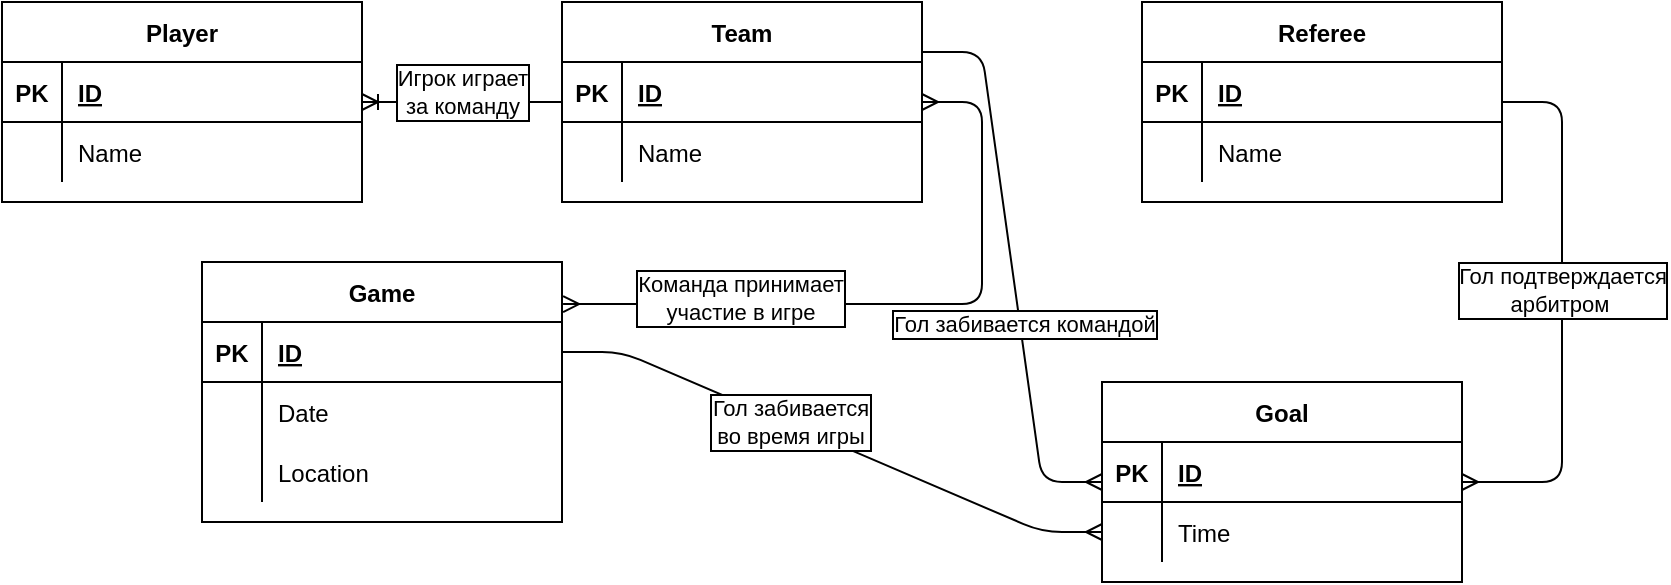 <mxfile version="15.1.3" type="device"><diagram id="H1VU5xHXe7nzba0kbkKS" name="Page-1"><mxGraphModel dx="1851" dy="592" grid="1" gridSize="10" guides="1" tooltips="1" connect="1" arrows="1" fold="1" page="1" pageScale="1" pageWidth="827" pageHeight="1169" math="0" shadow="0"><root><mxCell id="0"/><mxCell id="1" parent="0"/><mxCell id="sy-F6c907BeVRbpAcrhB-1" value="Player" style="shape=table;startSize=30;container=1;collapsible=1;childLayout=tableLayout;fixedRows=1;rowLines=0;fontStyle=1;align=center;resizeLast=1;" parent="1" vertex="1"><mxGeometry x="-20" y="60" width="180" height="100" as="geometry"/></mxCell><mxCell id="sy-F6c907BeVRbpAcrhB-2" value="" style="shape=partialRectangle;collapsible=0;dropTarget=0;pointerEvents=0;fillColor=none;top=0;left=0;bottom=1;right=0;points=[[0,0.5],[1,0.5]];portConstraint=eastwest;" parent="sy-F6c907BeVRbpAcrhB-1" vertex="1"><mxGeometry y="30" width="180" height="30" as="geometry"/></mxCell><mxCell id="sy-F6c907BeVRbpAcrhB-3" value="PK" style="shape=partialRectangle;connectable=0;fillColor=none;top=0;left=0;bottom=0;right=0;fontStyle=1;overflow=hidden;" parent="sy-F6c907BeVRbpAcrhB-2" vertex="1"><mxGeometry width="30" height="30" as="geometry"/></mxCell><mxCell id="sy-F6c907BeVRbpAcrhB-4" value="ID" style="shape=partialRectangle;connectable=0;fillColor=none;top=0;left=0;bottom=0;right=0;align=left;spacingLeft=6;fontStyle=5;overflow=hidden;" parent="sy-F6c907BeVRbpAcrhB-2" vertex="1"><mxGeometry x="30" width="150" height="30" as="geometry"/></mxCell><mxCell id="sy-F6c907BeVRbpAcrhB-5" value="" style="shape=partialRectangle;collapsible=0;dropTarget=0;pointerEvents=0;fillColor=none;top=0;left=0;bottom=0;right=0;points=[[0,0.5],[1,0.5]];portConstraint=eastwest;" parent="sy-F6c907BeVRbpAcrhB-1" vertex="1"><mxGeometry y="60" width="180" height="30" as="geometry"/></mxCell><mxCell id="sy-F6c907BeVRbpAcrhB-6" value="" style="shape=partialRectangle;connectable=0;fillColor=none;top=0;left=0;bottom=0;right=0;editable=1;overflow=hidden;" parent="sy-F6c907BeVRbpAcrhB-5" vertex="1"><mxGeometry width="30" height="30" as="geometry"/></mxCell><mxCell id="sy-F6c907BeVRbpAcrhB-7" value="Name" style="shape=partialRectangle;connectable=0;fillColor=none;top=0;left=0;bottom=0;right=0;align=left;spacingLeft=6;overflow=hidden;" parent="sy-F6c907BeVRbpAcrhB-5" vertex="1"><mxGeometry x="30" width="150" height="30" as="geometry"/></mxCell><mxCell id="sy-F6c907BeVRbpAcrhB-14" value="Team" style="shape=table;startSize=30;container=1;collapsible=1;childLayout=tableLayout;fixedRows=1;rowLines=0;fontStyle=1;align=center;resizeLast=1;" parent="1" vertex="1"><mxGeometry x="260" y="60" width="180" height="100" as="geometry"/></mxCell><mxCell id="sy-F6c907BeVRbpAcrhB-15" value="" style="shape=partialRectangle;collapsible=0;dropTarget=0;pointerEvents=0;fillColor=none;top=0;left=0;bottom=1;right=0;points=[[0,0.5],[1,0.5]];portConstraint=eastwest;" parent="sy-F6c907BeVRbpAcrhB-14" vertex="1"><mxGeometry y="30" width="180" height="30" as="geometry"/></mxCell><mxCell id="sy-F6c907BeVRbpAcrhB-16" value="PK" style="shape=partialRectangle;connectable=0;fillColor=none;top=0;left=0;bottom=0;right=0;fontStyle=1;overflow=hidden;" parent="sy-F6c907BeVRbpAcrhB-15" vertex="1"><mxGeometry width="30" height="30" as="geometry"/></mxCell><mxCell id="sy-F6c907BeVRbpAcrhB-17" value="ID" style="shape=partialRectangle;connectable=0;fillColor=none;top=0;left=0;bottom=0;right=0;align=left;spacingLeft=6;fontStyle=5;overflow=hidden;" parent="sy-F6c907BeVRbpAcrhB-15" vertex="1"><mxGeometry x="30" width="150" height="30" as="geometry"/></mxCell><mxCell id="sy-F6c907BeVRbpAcrhB-18" value="" style="shape=partialRectangle;collapsible=0;dropTarget=0;pointerEvents=0;fillColor=none;top=0;left=0;bottom=0;right=0;points=[[0,0.5],[1,0.5]];portConstraint=eastwest;" parent="sy-F6c907BeVRbpAcrhB-14" vertex="1"><mxGeometry y="60" width="180" height="30" as="geometry"/></mxCell><mxCell id="sy-F6c907BeVRbpAcrhB-19" value="" style="shape=partialRectangle;connectable=0;fillColor=none;top=0;left=0;bottom=0;right=0;editable=1;overflow=hidden;" parent="sy-F6c907BeVRbpAcrhB-18" vertex="1"><mxGeometry width="30" height="30" as="geometry"/></mxCell><mxCell id="sy-F6c907BeVRbpAcrhB-20" value="Name" style="shape=partialRectangle;connectable=0;fillColor=none;top=0;left=0;bottom=0;right=0;align=left;spacingLeft=6;overflow=hidden;" parent="sy-F6c907BeVRbpAcrhB-18" vertex="1"><mxGeometry x="30" width="150" height="30" as="geometry"/></mxCell><mxCell id="sy-F6c907BeVRbpAcrhB-28" value="Game" style="shape=table;startSize=30;container=1;collapsible=1;childLayout=tableLayout;fixedRows=1;rowLines=0;fontStyle=1;align=center;resizeLast=1;" parent="1" vertex="1"><mxGeometry x="80" y="190" width="180" height="130" as="geometry"/></mxCell><mxCell id="sy-F6c907BeVRbpAcrhB-29" value="" style="shape=partialRectangle;collapsible=0;dropTarget=0;pointerEvents=0;fillColor=none;top=0;left=0;bottom=1;right=0;points=[[0,0.5],[1,0.5]];portConstraint=eastwest;" parent="sy-F6c907BeVRbpAcrhB-28" vertex="1"><mxGeometry y="30" width="180" height="30" as="geometry"/></mxCell><mxCell id="sy-F6c907BeVRbpAcrhB-30" value="PK" style="shape=partialRectangle;connectable=0;fillColor=none;top=0;left=0;bottom=0;right=0;fontStyle=1;overflow=hidden;" parent="sy-F6c907BeVRbpAcrhB-29" vertex="1"><mxGeometry width="30" height="30" as="geometry"/></mxCell><mxCell id="sy-F6c907BeVRbpAcrhB-31" value="ID" style="shape=partialRectangle;connectable=0;fillColor=none;top=0;left=0;bottom=0;right=0;align=left;spacingLeft=6;fontStyle=5;overflow=hidden;" parent="sy-F6c907BeVRbpAcrhB-29" vertex="1"><mxGeometry x="30" width="150" height="30" as="geometry"/></mxCell><mxCell id="sy-F6c907BeVRbpAcrhB-32" value="" style="shape=partialRectangle;collapsible=0;dropTarget=0;pointerEvents=0;fillColor=none;top=0;left=0;bottom=0;right=0;points=[[0,0.5],[1,0.5]];portConstraint=eastwest;" parent="sy-F6c907BeVRbpAcrhB-28" vertex="1"><mxGeometry y="60" width="180" height="30" as="geometry"/></mxCell><mxCell id="sy-F6c907BeVRbpAcrhB-33" value="" style="shape=partialRectangle;connectable=0;fillColor=none;top=0;left=0;bottom=0;right=0;editable=1;overflow=hidden;" parent="sy-F6c907BeVRbpAcrhB-32" vertex="1"><mxGeometry width="30" height="30" as="geometry"/></mxCell><mxCell id="sy-F6c907BeVRbpAcrhB-34" value="Date" style="shape=partialRectangle;connectable=0;fillColor=none;top=0;left=0;bottom=0;right=0;align=left;spacingLeft=6;overflow=hidden;" parent="sy-F6c907BeVRbpAcrhB-32" vertex="1"><mxGeometry x="30" width="150" height="30" as="geometry"/></mxCell><mxCell id="0SU1Iape_lO9cFtuIh7t-1" value="" style="shape=partialRectangle;collapsible=0;dropTarget=0;pointerEvents=0;fillColor=none;top=0;left=0;bottom=0;right=0;points=[[0,0.5],[1,0.5]];portConstraint=eastwest;" vertex="1" parent="sy-F6c907BeVRbpAcrhB-28"><mxGeometry y="90" width="180" height="30" as="geometry"/></mxCell><mxCell id="0SU1Iape_lO9cFtuIh7t-2" value="" style="shape=partialRectangle;connectable=0;fillColor=none;top=0;left=0;bottom=0;right=0;editable=1;overflow=hidden;" vertex="1" parent="0SU1Iape_lO9cFtuIh7t-1"><mxGeometry width="30" height="30" as="geometry"/></mxCell><mxCell id="0SU1Iape_lO9cFtuIh7t-3" value="Location" style="shape=partialRectangle;connectable=0;fillColor=none;top=0;left=0;bottom=0;right=0;align=left;spacingLeft=6;overflow=hidden;" vertex="1" parent="0SU1Iape_lO9cFtuIh7t-1"><mxGeometry x="30" width="150" height="30" as="geometry"/></mxCell><mxCell id="sy-F6c907BeVRbpAcrhB-41" value="" style="edgeStyle=entityRelationEdgeStyle;fontSize=12;html=1;endArrow=ERmany;startArrow=ERmany;exitX=1.003;exitY=0.162;exitDx=0;exitDy=0;exitPerimeter=0;" parent="1" source="sy-F6c907BeVRbpAcrhB-28" target="sy-F6c907BeVRbpAcrhB-14" edge="1"><mxGeometry width="100" height="100" relative="1" as="geometry"><mxPoint x="270" y="350" as="sourcePoint"/><mxPoint x="370" y="250" as="targetPoint"/></mxGeometry></mxCell><mxCell id="sy-F6c907BeVRbpAcrhB-80" value="Команда принимает&lt;br&gt;участие в игре" style="edgeLabel;html=1;align=center;verticalAlign=middle;resizable=0;points=[];labelBorderColor=#000000;" parent="sy-F6c907BeVRbpAcrhB-41" vertex="1" connectable="0"><mxGeometry x="-0.484" y="3" relative="1" as="geometry"><mxPoint as="offset"/></mxGeometry></mxCell><mxCell id="sy-F6c907BeVRbpAcrhB-43" value="" style="edgeStyle=entityRelationEdgeStyle;fontSize=12;html=1;endArrow=ERoneToMany;" parent="1" source="sy-F6c907BeVRbpAcrhB-14" target="sy-F6c907BeVRbpAcrhB-1" edge="1"><mxGeometry width="100" height="100" relative="1" as="geometry"><mxPoint x="280" y="360" as="sourcePoint"/><mxPoint x="380" y="260" as="targetPoint"/></mxGeometry></mxCell><mxCell id="sy-F6c907BeVRbpAcrhB-77" value="Игрок играет&lt;br&gt;за команду" style="edgeLabel;html=1;align=center;verticalAlign=middle;resizable=0;points=[];labelBorderColor=#000000;spacing=2;" parent="sy-F6c907BeVRbpAcrhB-43" vertex="1" connectable="0"><mxGeometry x="0.217" y="-5" relative="1" as="geometry"><mxPoint x="11" as="offset"/></mxGeometry></mxCell><mxCell id="sy-F6c907BeVRbpAcrhB-44" value="Referee" style="shape=table;startSize=30;container=1;collapsible=1;childLayout=tableLayout;fixedRows=1;rowLines=0;fontStyle=1;align=center;resizeLast=1;" parent="1" vertex="1"><mxGeometry x="550" y="60" width="180" height="100" as="geometry"/></mxCell><mxCell id="sy-F6c907BeVRbpAcrhB-45" value="" style="shape=partialRectangle;collapsible=0;dropTarget=0;pointerEvents=0;fillColor=none;top=0;left=0;bottom=1;right=0;points=[[0,0.5],[1,0.5]];portConstraint=eastwest;" parent="sy-F6c907BeVRbpAcrhB-44" vertex="1"><mxGeometry y="30" width="180" height="30" as="geometry"/></mxCell><mxCell id="sy-F6c907BeVRbpAcrhB-46" value="PK" style="shape=partialRectangle;connectable=0;fillColor=none;top=0;left=0;bottom=0;right=0;fontStyle=1;overflow=hidden;" parent="sy-F6c907BeVRbpAcrhB-45" vertex="1"><mxGeometry width="30" height="30" as="geometry"/></mxCell><mxCell id="sy-F6c907BeVRbpAcrhB-47" value="ID" style="shape=partialRectangle;connectable=0;fillColor=none;top=0;left=0;bottom=0;right=0;align=left;spacingLeft=6;fontStyle=5;overflow=hidden;" parent="sy-F6c907BeVRbpAcrhB-45" vertex="1"><mxGeometry x="30" width="150" height="30" as="geometry"/></mxCell><mxCell id="sy-F6c907BeVRbpAcrhB-48" value="" style="shape=partialRectangle;collapsible=0;dropTarget=0;pointerEvents=0;fillColor=none;top=0;left=0;bottom=0;right=0;points=[[0,0.5],[1,0.5]];portConstraint=eastwest;" parent="sy-F6c907BeVRbpAcrhB-44" vertex="1"><mxGeometry y="60" width="180" height="30" as="geometry"/></mxCell><mxCell id="sy-F6c907BeVRbpAcrhB-49" value="" style="shape=partialRectangle;connectable=0;fillColor=none;top=0;left=0;bottom=0;right=0;editable=1;overflow=hidden;" parent="sy-F6c907BeVRbpAcrhB-48" vertex="1"><mxGeometry width="30" height="30" as="geometry"/></mxCell><mxCell id="sy-F6c907BeVRbpAcrhB-50" value="Name" style="shape=partialRectangle;connectable=0;fillColor=none;top=0;left=0;bottom=0;right=0;align=left;spacingLeft=6;overflow=hidden;" parent="sy-F6c907BeVRbpAcrhB-48" vertex="1"><mxGeometry x="30" width="150" height="30" as="geometry"/></mxCell><mxCell id="sy-F6c907BeVRbpAcrhB-62" value="Goal" style="shape=table;startSize=30;container=1;collapsible=1;childLayout=tableLayout;fixedRows=1;rowLines=0;fontStyle=1;align=center;resizeLast=1;" parent="1" vertex="1"><mxGeometry x="530" y="250" width="180" height="100" as="geometry"/></mxCell><mxCell id="sy-F6c907BeVRbpAcrhB-63" value="" style="shape=partialRectangle;collapsible=0;dropTarget=0;pointerEvents=0;fillColor=none;top=0;left=0;bottom=1;right=0;points=[[0,0.5],[1,0.5]];portConstraint=eastwest;" parent="sy-F6c907BeVRbpAcrhB-62" vertex="1"><mxGeometry y="30" width="180" height="30" as="geometry"/></mxCell><mxCell id="sy-F6c907BeVRbpAcrhB-64" value="PK" style="shape=partialRectangle;connectable=0;fillColor=none;top=0;left=0;bottom=0;right=0;fontStyle=1;overflow=hidden;" parent="sy-F6c907BeVRbpAcrhB-63" vertex="1"><mxGeometry width="30" height="30" as="geometry"/></mxCell><mxCell id="sy-F6c907BeVRbpAcrhB-65" value="ID" style="shape=partialRectangle;connectable=0;fillColor=none;top=0;left=0;bottom=0;right=0;align=left;spacingLeft=6;fontStyle=5;overflow=hidden;" parent="sy-F6c907BeVRbpAcrhB-63" vertex="1"><mxGeometry x="30" width="150" height="30" as="geometry"/></mxCell><mxCell id="sy-F6c907BeVRbpAcrhB-66" value="" style="shape=partialRectangle;collapsible=0;dropTarget=0;pointerEvents=0;fillColor=none;top=0;left=0;bottom=0;right=0;points=[[0,0.5],[1,0.5]];portConstraint=eastwest;" parent="sy-F6c907BeVRbpAcrhB-62" vertex="1"><mxGeometry y="60" width="180" height="30" as="geometry"/></mxCell><mxCell id="sy-F6c907BeVRbpAcrhB-67" value="" style="shape=partialRectangle;connectable=0;fillColor=none;top=0;left=0;bottom=0;right=0;editable=1;overflow=hidden;" parent="sy-F6c907BeVRbpAcrhB-66" vertex="1"><mxGeometry width="30" height="30" as="geometry"/></mxCell><mxCell id="sy-F6c907BeVRbpAcrhB-68" value="Time" style="shape=partialRectangle;connectable=0;fillColor=none;top=0;left=0;bottom=0;right=0;align=left;spacingLeft=6;overflow=hidden;" parent="sy-F6c907BeVRbpAcrhB-66" vertex="1"><mxGeometry x="30" width="150" height="30" as="geometry"/></mxCell><mxCell id="sy-F6c907BeVRbpAcrhB-75" value="" style="edgeStyle=entityRelationEdgeStyle;fontSize=12;html=1;endArrow=ERmany;exitX=1;exitY=0.25;exitDx=0;exitDy=0;" parent="1" source="sy-F6c907BeVRbpAcrhB-14" target="sy-F6c907BeVRbpAcrhB-62" edge="1"><mxGeometry width="100" height="100" relative="1" as="geometry"><mxPoint x="660" y="430" as="sourcePoint"/><mxPoint x="670" y="90" as="targetPoint"/></mxGeometry></mxCell><mxCell id="sy-F6c907BeVRbpAcrhB-82" value="Гол забивается командой" style="edgeLabel;html=1;align=center;verticalAlign=middle;resizable=0;points=[];labelBorderColor=#000000;" parent="sy-F6c907BeVRbpAcrhB-75" vertex="1" connectable="0"><mxGeometry x="0.204" y="2" relative="1" as="geometry"><mxPoint as="offset"/></mxGeometry></mxCell><mxCell id="sy-F6c907BeVRbpAcrhB-76" value="" style="edgeStyle=entityRelationEdgeStyle;fontSize=12;html=1;endArrow=ERmany;entryX=1;entryY=0.5;entryDx=0;entryDy=0;" parent="1" source="sy-F6c907BeVRbpAcrhB-44" target="sy-F6c907BeVRbpAcrhB-62" edge="1"><mxGeometry width="100" height="100" relative="1" as="geometry"><mxPoint x="560" y="440" as="sourcePoint"/><mxPoint x="660" y="340" as="targetPoint"/></mxGeometry></mxCell><mxCell id="sy-F6c907BeVRbpAcrhB-83" value="Гол подтверждается&lt;br&gt;арбитром&amp;nbsp;" style="edgeLabel;html=1;align=center;verticalAlign=middle;resizable=0;points=[];labelBorderColor=#000000;" parent="sy-F6c907BeVRbpAcrhB-76" vertex="1" connectable="0"><mxGeometry x="-0.169" y="3" relative="1" as="geometry"><mxPoint x="-3" y="12" as="offset"/></mxGeometry></mxCell><mxCell id="sy-F6c907BeVRbpAcrhB-79" value="" style="edgeStyle=entityRelationEdgeStyle;fontSize=12;html=1;endArrow=ERmany;exitX=1;exitY=0.5;exitDx=0;exitDy=0;entryX=0;entryY=0.5;entryDx=0;entryDy=0;" parent="1" source="sy-F6c907BeVRbpAcrhB-29" target="sy-F6c907BeVRbpAcrhB-66" edge="1"><mxGeometry width="100" height="100" relative="1" as="geometry"><mxPoint x="350" y="450" as="sourcePoint"/><mxPoint x="490" y="390" as="targetPoint"/></mxGeometry></mxCell><mxCell id="sy-F6c907BeVRbpAcrhB-81" value="Гол забивается&lt;br&gt;во время игры" style="edgeLabel;html=1;align=center;verticalAlign=middle;resizable=0;points=[];labelBorderColor=#000000;" parent="sy-F6c907BeVRbpAcrhB-79" vertex="1" connectable="0"><mxGeometry x="-0.161" y="1" relative="1" as="geometry"><mxPoint as="offset"/></mxGeometry></mxCell></root></mxGraphModel></diagram></mxfile>
